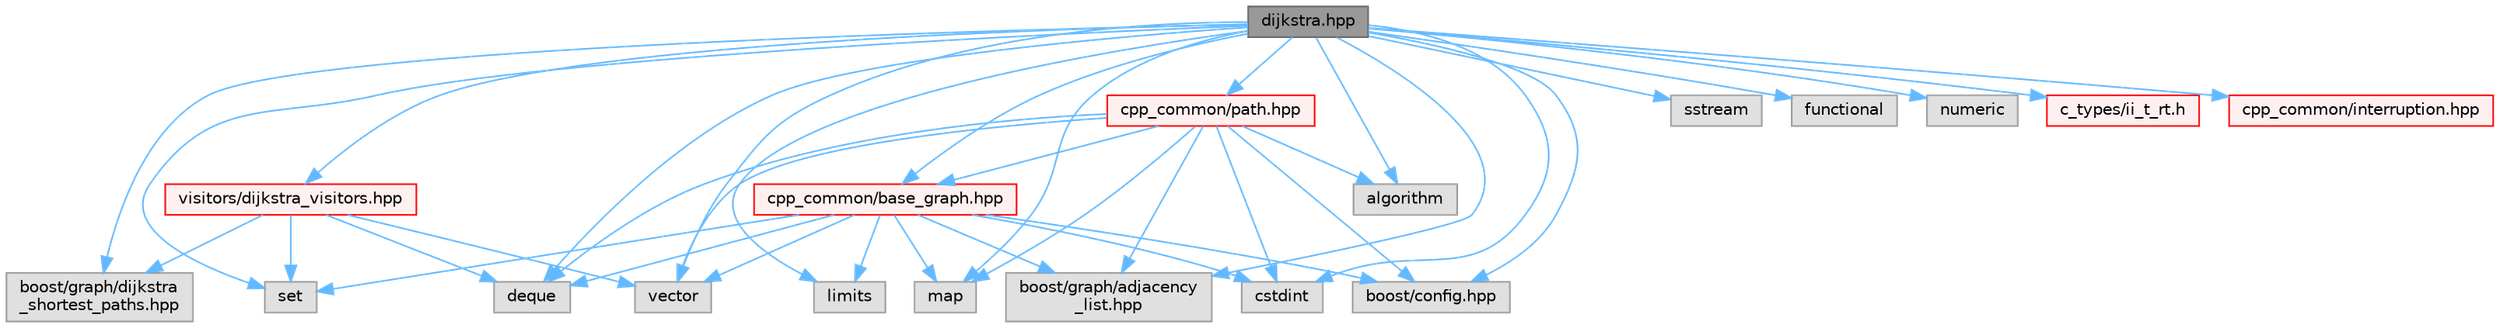 digraph "dijkstra.hpp"
{
 // LATEX_PDF_SIZE
  bgcolor="transparent";
  edge [fontname=Helvetica,fontsize=10,labelfontname=Helvetica,labelfontsize=10];
  node [fontname=Helvetica,fontsize=10,shape=box,height=0.2,width=0.4];
  Node1 [id="Node000001",label="dijkstra.hpp",height=0.2,width=0.4,color="gray40", fillcolor="grey60", style="filled", fontcolor="black",tooltip=" "];
  Node1 -> Node2 [id="edge1_Node000001_Node000002",color="steelblue1",style="solid",tooltip=" "];
  Node2 [id="Node000002",label="deque",height=0.2,width=0.4,color="grey60", fillcolor="#E0E0E0", style="filled",tooltip=" "];
  Node1 -> Node3 [id="edge2_Node000001_Node000003",color="steelblue1",style="solid",tooltip=" "];
  Node3 [id="Node000003",label="set",height=0.2,width=0.4,color="grey60", fillcolor="#E0E0E0", style="filled",tooltip=" "];
  Node1 -> Node4 [id="edge3_Node000001_Node000004",color="steelblue1",style="solid",tooltip=" "];
  Node4 [id="Node000004",label="vector",height=0.2,width=0.4,color="grey60", fillcolor="#E0E0E0", style="filled",tooltip=" "];
  Node1 -> Node5 [id="edge4_Node000001_Node000005",color="steelblue1",style="solid",tooltip=" "];
  Node5 [id="Node000005",label="algorithm",height=0.2,width=0.4,color="grey60", fillcolor="#E0E0E0", style="filled",tooltip=" "];
  Node1 -> Node6 [id="edge5_Node000001_Node000006",color="steelblue1",style="solid",tooltip=" "];
  Node6 [id="Node000006",label="sstream",height=0.2,width=0.4,color="grey60", fillcolor="#E0E0E0", style="filled",tooltip=" "];
  Node1 -> Node7 [id="edge6_Node000001_Node000007",color="steelblue1",style="solid",tooltip=" "];
  Node7 [id="Node000007",label="functional",height=0.2,width=0.4,color="grey60", fillcolor="#E0E0E0", style="filled",tooltip=" "];
  Node1 -> Node8 [id="edge7_Node000001_Node000008",color="steelblue1",style="solid",tooltip=" "];
  Node8 [id="Node000008",label="limits",height=0.2,width=0.4,color="grey60", fillcolor="#E0E0E0", style="filled",tooltip=" "];
  Node1 -> Node9 [id="edge8_Node000001_Node000009",color="steelblue1",style="solid",tooltip=" "];
  Node9 [id="Node000009",label="map",height=0.2,width=0.4,color="grey60", fillcolor="#E0E0E0", style="filled",tooltip=" "];
  Node1 -> Node10 [id="edge9_Node000001_Node000010",color="steelblue1",style="solid",tooltip=" "];
  Node10 [id="Node000010",label="numeric",height=0.2,width=0.4,color="grey60", fillcolor="#E0E0E0", style="filled",tooltip=" "];
  Node1 -> Node11 [id="edge10_Node000001_Node000011",color="steelblue1",style="solid",tooltip=" "];
  Node11 [id="Node000011",label="cstdint",height=0.2,width=0.4,color="grey60", fillcolor="#E0E0E0", style="filled",tooltip=" "];
  Node1 -> Node12 [id="edge11_Node000001_Node000012",color="steelblue1",style="solid",tooltip=" "];
  Node12 [id="Node000012",label="boost/config.hpp",height=0.2,width=0.4,color="grey60", fillcolor="#E0E0E0", style="filled",tooltip=" "];
  Node1 -> Node13 [id="edge12_Node000001_Node000013",color="steelblue1",style="solid",tooltip=" "];
  Node13 [id="Node000013",label="boost/graph/adjacency\l_list.hpp",height=0.2,width=0.4,color="grey60", fillcolor="#E0E0E0", style="filled",tooltip=" "];
  Node1 -> Node14 [id="edge13_Node000001_Node000014",color="steelblue1",style="solid",tooltip=" "];
  Node14 [id="Node000014",label="boost/graph/dijkstra\l_shortest_paths.hpp",height=0.2,width=0.4,color="grey60", fillcolor="#E0E0E0", style="filled",tooltip=" "];
  Node1 -> Node15 [id="edge14_Node000001_Node000015",color="steelblue1",style="solid",tooltip=" "];
  Node15 [id="Node000015",label="c_types/ii_t_rt.h",height=0.2,width=0.4,color="red", fillcolor="#FFF0F0", style="filled",URL="$ii__t__rt_8h.html",tooltip=" "];
  Node1 -> Node17 [id="edge15_Node000001_Node000017",color="steelblue1",style="solid",tooltip=" "];
  Node17 [id="Node000017",label="cpp_common/path.hpp",height=0.2,width=0.4,color="red", fillcolor="#FFF0F0", style="filled",URL="$path_8hpp.html",tooltip=" "];
  Node17 -> Node2 [id="edge16_Node000017_Node000002",color="steelblue1",style="solid",tooltip=" "];
  Node17 -> Node4 [id="edge17_Node000017_Node000004",color="steelblue1",style="solid",tooltip=" "];
  Node17 -> Node5 [id="edge18_Node000017_Node000005",color="steelblue1",style="solid",tooltip=" "];
  Node17 -> Node9 [id="edge19_Node000017_Node000009",color="steelblue1",style="solid",tooltip=" "];
  Node17 -> Node11 [id="edge20_Node000017_Node000011",color="steelblue1",style="solid",tooltip=" "];
  Node17 -> Node12 [id="edge21_Node000017_Node000012",color="steelblue1",style="solid",tooltip=" "];
  Node17 -> Node13 [id="edge22_Node000017_Node000013",color="steelblue1",style="solid",tooltip=" "];
  Node17 -> Node23 [id="edge23_Node000017_Node000023",color="steelblue1",style="solid",tooltip=" "];
  Node23 [id="Node000023",label="cpp_common/base_graph.hpp",height=0.2,width=0.4,color="red", fillcolor="#FFF0F0", style="filled",URL="$base__graph_8hpp.html",tooltip=" "];
  Node23 -> Node2 [id="edge24_Node000023_Node000002",color="steelblue1",style="solid",tooltip=" "];
  Node23 -> Node4 [id="edge25_Node000023_Node000004",color="steelblue1",style="solid",tooltip=" "];
  Node23 -> Node3 [id="edge26_Node000023_Node000003",color="steelblue1",style="solid",tooltip=" "];
  Node23 -> Node9 [id="edge27_Node000023_Node000009",color="steelblue1",style="solid",tooltip=" "];
  Node23 -> Node8 [id="edge28_Node000023_Node000008",color="steelblue1",style="solid",tooltip=" "];
  Node23 -> Node11 [id="edge29_Node000023_Node000011",color="steelblue1",style="solid",tooltip=" "];
  Node23 -> Node12 [id="edge30_Node000023_Node000012",color="steelblue1",style="solid",tooltip=" "];
  Node23 -> Node13 [id="edge31_Node000023_Node000013",color="steelblue1",style="solid",tooltip=" "];
  Node1 -> Node23 [id="edge32_Node000001_Node000023",color="steelblue1",style="solid",tooltip=" "];
  Node1 -> Node38 [id="edge33_Node000001_Node000038",color="steelblue1",style="solid",tooltip=" "];
  Node38 [id="Node000038",label="cpp_common/interruption.hpp",height=0.2,width=0.4,color="red", fillcolor="#FFF0F0", style="filled",URL="$interruption_8hpp.html",tooltip=" "];
  Node1 -> Node40 [id="edge34_Node000001_Node000040",color="steelblue1",style="solid",tooltip=" "];
  Node40 [id="Node000040",label="visitors/dijkstra_visitors.hpp",height=0.2,width=0.4,color="red", fillcolor="#FFF0F0", style="filled",URL="$dijkstra__visitors_8hpp.html",tooltip=" "];
  Node40 -> Node14 [id="edge35_Node000040_Node000014",color="steelblue1",style="solid",tooltip=" "];
  Node40 -> Node2 [id="edge36_Node000040_Node000002",color="steelblue1",style="solid",tooltip=" "];
  Node40 -> Node3 [id="edge37_Node000040_Node000003",color="steelblue1",style="solid",tooltip=" "];
  Node40 -> Node4 [id="edge38_Node000040_Node000004",color="steelblue1",style="solid",tooltip=" "];
}
